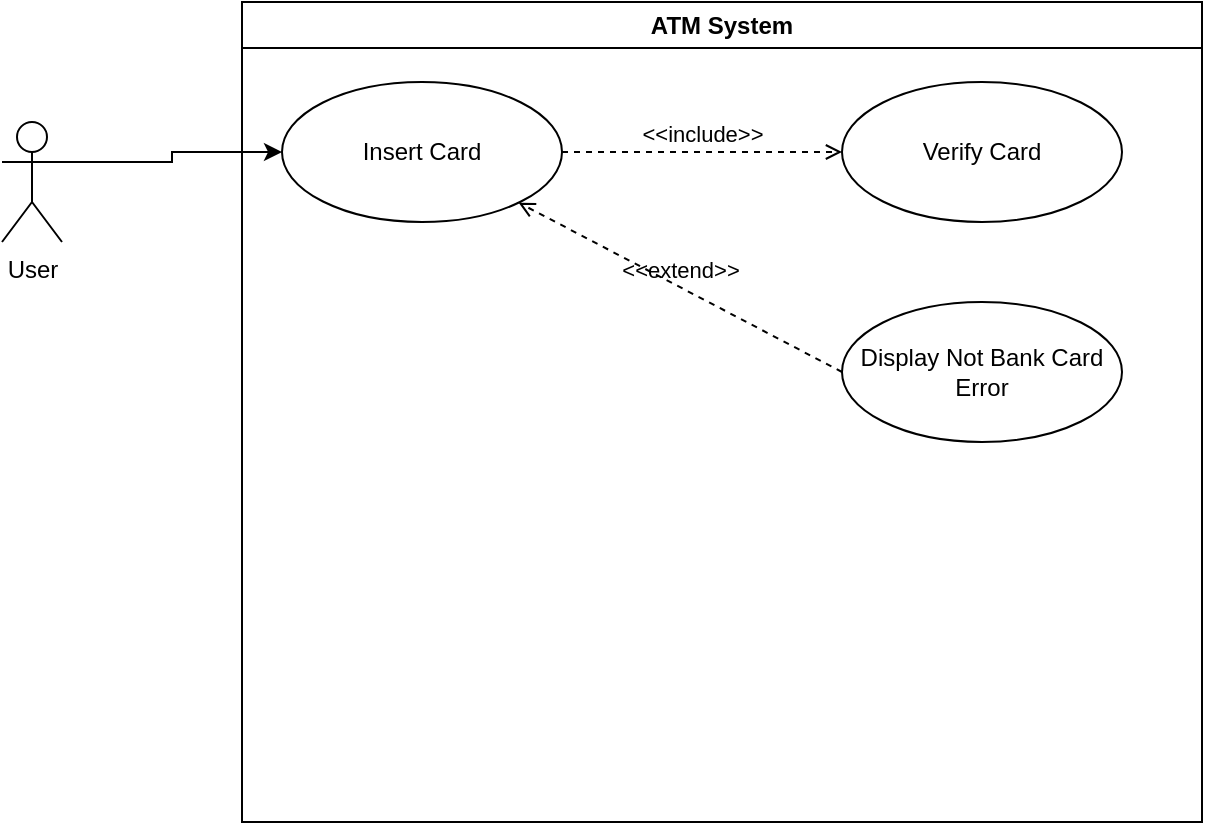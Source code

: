 <mxfile version="21.7.5" type="github">
  <diagram name="Page-1" id="kdJaEYyY36MufXAirq7M">
    <mxGraphModel dx="782" dy="377" grid="1" gridSize="10" guides="1" tooltips="1" connect="1" arrows="1" fold="1" page="1" pageScale="1" pageWidth="850" pageHeight="1100" math="0" shadow="0">
      <root>
        <mxCell id="0" />
        <mxCell id="1" parent="0" />
        <mxCell id="EVSIIOYRDyjoUFrQbc39-4" value="&lt;div&gt;ATM System&lt;/div&gt;" style="swimlane;whiteSpace=wrap;html=1;" vertex="1" parent="1">
          <mxGeometry x="170" y="30" width="480" height="410" as="geometry" />
        </mxCell>
        <mxCell id="EVSIIOYRDyjoUFrQbc39-7" value="Insert Card" style="ellipse;whiteSpace=wrap;html=1;" vertex="1" parent="EVSIIOYRDyjoUFrQbc39-4">
          <mxGeometry x="20" y="40" width="140" height="70" as="geometry" />
        </mxCell>
        <mxCell id="EVSIIOYRDyjoUFrQbc39-10" value="Verify Card" style="ellipse;whiteSpace=wrap;html=1;" vertex="1" parent="EVSIIOYRDyjoUFrQbc39-4">
          <mxGeometry x="300" y="40" width="140" height="70" as="geometry" />
        </mxCell>
        <mxCell id="EVSIIOYRDyjoUFrQbc39-11" value="&amp;lt;&amp;lt;include&amp;gt;&amp;gt;" style="html=1;verticalAlign=bottom;labelBackgroundColor=none;endArrow=open;endFill=0;dashed=1;rounded=0;exitX=1;exitY=0.5;exitDx=0;exitDy=0;entryX=0;entryY=0.5;entryDx=0;entryDy=0;" edge="1" parent="EVSIIOYRDyjoUFrQbc39-4" source="EVSIIOYRDyjoUFrQbc39-7" target="EVSIIOYRDyjoUFrQbc39-10">
          <mxGeometry width="160" relative="1" as="geometry">
            <mxPoint x="120" y="160" as="sourcePoint" />
            <mxPoint x="280" y="160" as="targetPoint" />
          </mxGeometry>
        </mxCell>
        <mxCell id="EVSIIOYRDyjoUFrQbc39-12" value="Display Not Bank Card Error" style="ellipse;whiteSpace=wrap;html=1;" vertex="1" parent="EVSIIOYRDyjoUFrQbc39-4">
          <mxGeometry x="300" y="150" width="140" height="70" as="geometry" />
        </mxCell>
        <mxCell id="EVSIIOYRDyjoUFrQbc39-13" value="&amp;lt;&amp;lt;extend&amp;gt;&amp;gt;" style="html=1;verticalAlign=bottom;labelBackgroundColor=none;endArrow=open;endFill=0;dashed=1;rounded=0;exitX=0;exitY=0.5;exitDx=0;exitDy=0;" edge="1" parent="EVSIIOYRDyjoUFrQbc39-4" source="EVSIIOYRDyjoUFrQbc39-12" target="EVSIIOYRDyjoUFrQbc39-7">
          <mxGeometry width="160" relative="1" as="geometry">
            <mxPoint x="60" y="200" as="sourcePoint" />
            <mxPoint x="220" y="200" as="targetPoint" />
          </mxGeometry>
        </mxCell>
        <mxCell id="EVSIIOYRDyjoUFrQbc39-9" style="edgeStyle=orthogonalEdgeStyle;rounded=0;orthogonalLoop=1;jettySize=auto;html=1;exitX=1;exitY=0.333;exitDx=0;exitDy=0;exitPerimeter=0;" edge="1" parent="1" source="EVSIIOYRDyjoUFrQbc39-1" target="EVSIIOYRDyjoUFrQbc39-7">
          <mxGeometry relative="1" as="geometry" />
        </mxCell>
        <mxCell id="EVSIIOYRDyjoUFrQbc39-1" value="&lt;div&gt;User&lt;/div&gt;&lt;div&gt;&lt;br&gt;&lt;/div&gt;" style="shape=umlActor;verticalLabelPosition=bottom;verticalAlign=top;html=1;" vertex="1" parent="1">
          <mxGeometry x="50" y="90" width="30" height="60" as="geometry" />
        </mxCell>
      </root>
    </mxGraphModel>
  </diagram>
</mxfile>
